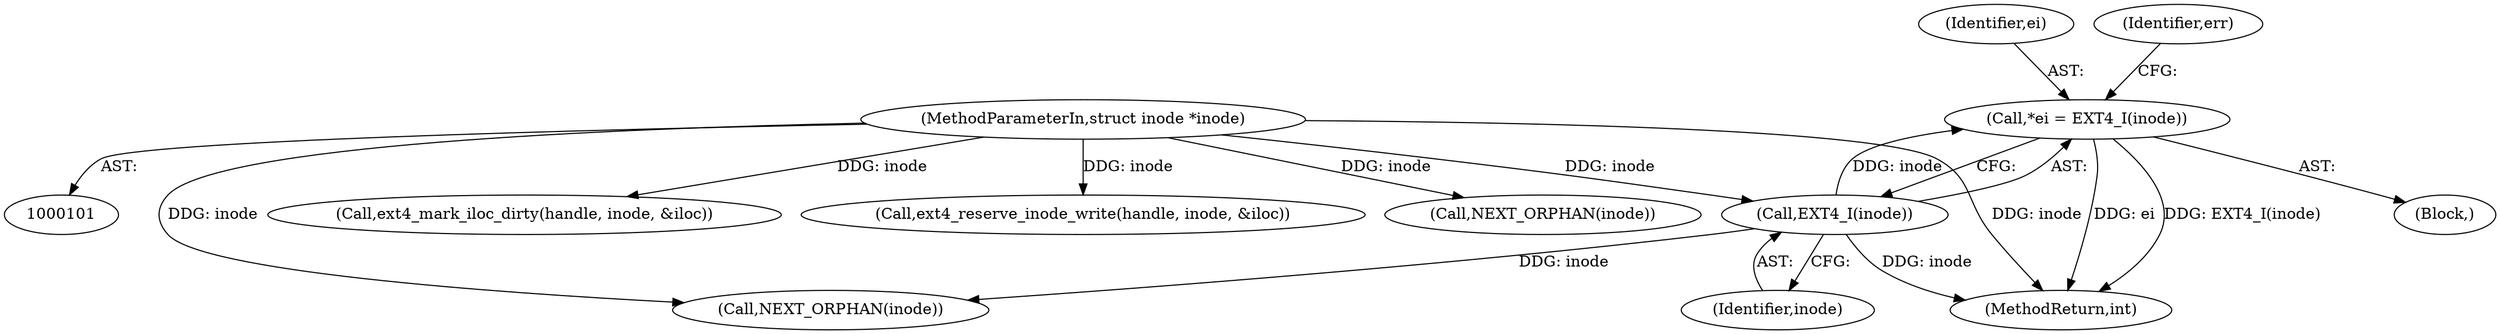 digraph "0_linux_c9b92530a723ac5ef8e352885a1862b18f31b2f5_0@pointer" {
"1000107" [label="(Call,*ei = EXT4_I(inode))"];
"1000109" [label="(Call,EXT4_I(inode))"];
"1000103" [label="(MethodParameterIn,struct inode *inode)"];
"1000296" [label="(MethodReturn,int)"];
"1000268" [label="(Call,ext4_mark_iloc_dirty(handle, inode, &iloc))"];
"1000177" [label="(Call,ext4_reserve_inode_write(handle, inode, &iloc))"];
"1000104" [label="(Block,)"];
"1000145" [label="(Call,NEXT_ORPHAN(inode))"];
"1000263" [label="(Call,NEXT_ORPHAN(inode))"];
"1000108" [label="(Identifier,ei)"];
"1000107" [label="(Call,*ei = EXT4_I(inode))"];
"1000116" [label="(Identifier,err)"];
"1000103" [label="(MethodParameterIn,struct inode *inode)"];
"1000110" [label="(Identifier,inode)"];
"1000109" [label="(Call,EXT4_I(inode))"];
"1000107" -> "1000104"  [label="AST: "];
"1000107" -> "1000109"  [label="CFG: "];
"1000108" -> "1000107"  [label="AST: "];
"1000109" -> "1000107"  [label="AST: "];
"1000116" -> "1000107"  [label="CFG: "];
"1000107" -> "1000296"  [label="DDG: ei"];
"1000107" -> "1000296"  [label="DDG: EXT4_I(inode)"];
"1000109" -> "1000107"  [label="DDG: inode"];
"1000109" -> "1000110"  [label="CFG: "];
"1000110" -> "1000109"  [label="AST: "];
"1000109" -> "1000296"  [label="DDG: inode"];
"1000103" -> "1000109"  [label="DDG: inode"];
"1000109" -> "1000145"  [label="DDG: inode"];
"1000103" -> "1000101"  [label="AST: "];
"1000103" -> "1000296"  [label="DDG: inode"];
"1000103" -> "1000145"  [label="DDG: inode"];
"1000103" -> "1000177"  [label="DDG: inode"];
"1000103" -> "1000263"  [label="DDG: inode"];
"1000103" -> "1000268"  [label="DDG: inode"];
}
